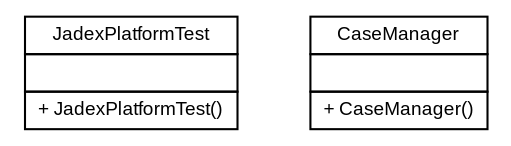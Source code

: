 #!/usr/local/bin/dot
#
# Class diagram 
# Generated by UMLGraph version 5.1 (http://www.umlgraph.org/)
#

digraph G {
	edge [fontname="arial",fontsize=10,labelfontname="arial",labelfontsize=10];
	node [fontname="arial",fontsize=10,shape=plaintext];
	nodesep=0.25;
	ranksep=0.5;
	// es.upm.dit.gsi.beast.platform.jadex.JadexPlatformTest
	c60 [label=<<table title="es.upm.dit.gsi.beast.platform.jadex.JadexPlatformTest" border="0" cellborder="1" cellspacing="0" cellpadding="2" port="p" href="./JadexPlatformTest.html">
		<tr><td><table border="0" cellspacing="0" cellpadding="1">
<tr><td align="center" balign="center"> JadexPlatformTest </td></tr>
		</table></td></tr>
		<tr><td><table border="0" cellspacing="0" cellpadding="1">
<tr><td align="left" balign="left">  </td></tr>
		</table></td></tr>
		<tr><td><table border="0" cellspacing="0" cellpadding="1">
<tr><td align="left" balign="left"> + JadexPlatformTest() </td></tr>
		</table></td></tr>
		</table>>, fontname="arial", fontcolor="black", fontsize=9.0];
	// es.upm.dit.gsi.beast.platform.jadex.CaseManager
	c61 [label=<<table title="es.upm.dit.gsi.beast.platform.jadex.CaseManager" border="0" cellborder="1" cellspacing="0" cellpadding="2" port="p" href="./CaseManager.html">
		<tr><td><table border="0" cellspacing="0" cellpadding="1">
<tr><td align="center" balign="center"> CaseManager </td></tr>
		</table></td></tr>
		<tr><td><table border="0" cellspacing="0" cellpadding="1">
<tr><td align="left" balign="left">  </td></tr>
		</table></td></tr>
		<tr><td><table border="0" cellspacing="0" cellpadding="1">
<tr><td align="left" balign="left"> + CaseManager() </td></tr>
		</table></td></tr>
		</table>>, fontname="arial", fontcolor="black", fontsize=9.0];
}

